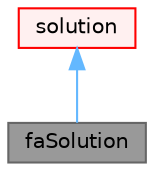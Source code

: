 digraph "faSolution"
{
 // LATEX_PDF_SIZE
  bgcolor="transparent";
  edge [fontname=Helvetica,fontsize=10,labelfontname=Helvetica,labelfontsize=10];
  node [fontname=Helvetica,fontsize=10,shape=box,height=0.2,width=0.4];
  Node1 [id="Node000001",label="faSolution",height=0.2,width=0.4,color="gray40", fillcolor="grey60", style="filled", fontcolor="black",tooltip="Selector class for finite area solution. faMesh is derived from faSolution so that all fields have ac..."];
  Node2 -> Node1 [id="edge1_Node000001_Node000002",dir="back",color="steelblue1",style="solid",tooltip=" "];
  Node2 [id="Node000002",label="solution",height=0.2,width=0.4,color="red", fillcolor="#FFF0F0", style="filled",URL="$classFoam_1_1solution.html",tooltip="Selector class for relaxation factors, solver type and solution."];
}
